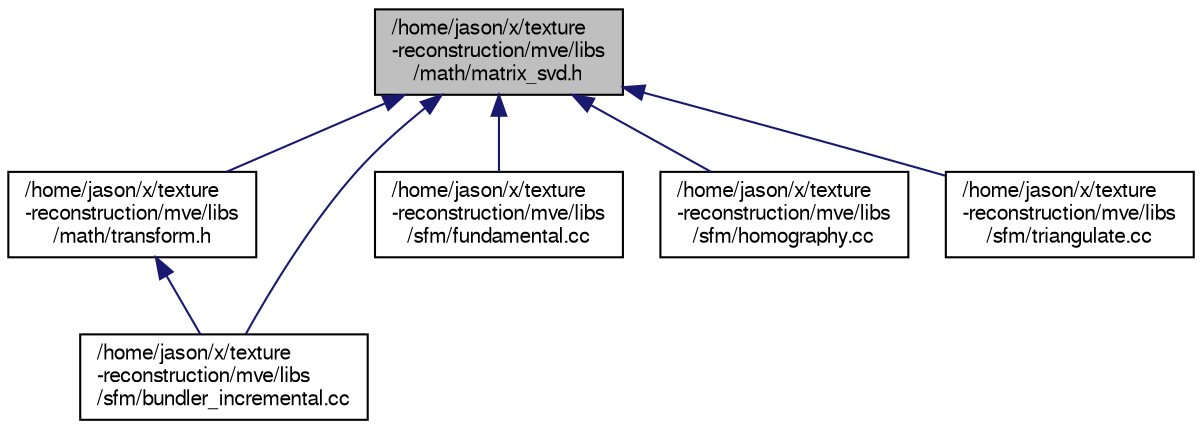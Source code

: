 digraph "/home/jason/x/texture-reconstruction/mve/libs/math/matrix_svd.h"
{
  edge [fontname="FreeSans",fontsize="10",labelfontname="FreeSans",labelfontsize="10"];
  node [fontname="FreeSans",fontsize="10",shape=record];
  Node18 [label="/home/jason/x/texture\l-reconstruction/mve/libs\l/math/matrix_svd.h",height=0.2,width=0.4,color="black", fillcolor="grey75", style="filled", fontcolor="black"];
  Node18 -> Node19 [dir="back",color="midnightblue",fontsize="10",style="solid",fontname="FreeSans"];
  Node19 [label="/home/jason/x/texture\l-reconstruction/mve/libs\l/math/transform.h",height=0.2,width=0.4,color="black", fillcolor="white", style="filled",URL="$transform_8h.html"];
  Node19 -> Node20 [dir="back",color="midnightblue",fontsize="10",style="solid",fontname="FreeSans"];
  Node20 [label="/home/jason/x/texture\l-reconstruction/mve/libs\l/sfm/bundler_incremental.cc",height=0.2,width=0.4,color="black", fillcolor="white", style="filled",URL="$bundler__incremental_8cc.html"];
  Node18 -> Node20 [dir="back",color="midnightblue",fontsize="10",style="solid",fontname="FreeSans"];
  Node18 -> Node21 [dir="back",color="midnightblue",fontsize="10",style="solid",fontname="FreeSans"];
  Node21 [label="/home/jason/x/texture\l-reconstruction/mve/libs\l/sfm/fundamental.cc",height=0.2,width=0.4,color="black", fillcolor="white", style="filled",URL="$fundamental_8cc.html"];
  Node18 -> Node22 [dir="back",color="midnightblue",fontsize="10",style="solid",fontname="FreeSans"];
  Node22 [label="/home/jason/x/texture\l-reconstruction/mve/libs\l/sfm/homography.cc",height=0.2,width=0.4,color="black", fillcolor="white", style="filled",URL="$homography_8cc.html"];
  Node18 -> Node23 [dir="back",color="midnightblue",fontsize="10",style="solid",fontname="FreeSans"];
  Node23 [label="/home/jason/x/texture\l-reconstruction/mve/libs\l/sfm/triangulate.cc",height=0.2,width=0.4,color="black", fillcolor="white", style="filled",URL="$triangulate_8cc.html"];
}
